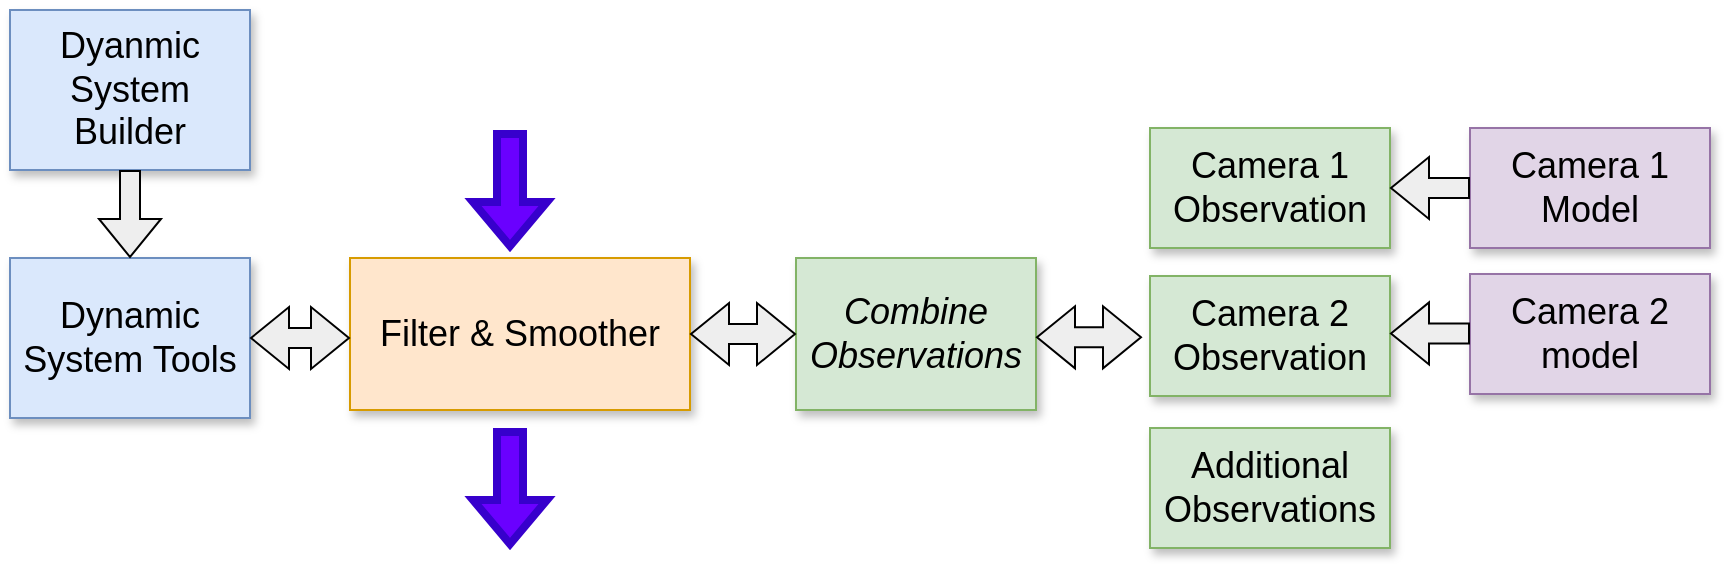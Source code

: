 <mxfile version="16.5.1" type="device"><diagram name="Page-1" id="90a13364-a465-7bf4-72fc-28e22215d7a0"><mxGraphModel dx="1102" dy="1025" grid="1" gridSize="10" guides="1" tooltips="1" connect="1" arrows="1" fold="1" page="1" pageScale="1.5" pageWidth="1169" pageHeight="826" background="none" math="0" shadow="0"><root><mxCell id="0" style=";html=1;"/><mxCell id="1" style=";html=1;" parent="0"/><mxCell id="3a17f1ce550125da-2" value="Filter &amp;amp; Smoother" style="whiteSpace=wrap;html=1;shadow=1;fontSize=18;fillColor=#ffe6cc;strokeColor=#d79b00;" parent="1" vertex="1"><mxGeometry x="770" y="454" width="170" height="76" as="geometry"/></mxCell><mxCell id="3a17f1ce550125da-4" value="&lt;i&gt;Combine Observations&lt;/i&gt;" style="whiteSpace=wrap;html=1;shadow=1;fontSize=18;fillColor=#d5e8d4;strokeColor=#82b366;" parent="1" vertex="1"><mxGeometry x="993" y="454" width="120" height="76" as="geometry"/></mxCell><mxCell id="3a17f1ce550125da-6" value="Camera 1 Observation" style="whiteSpace=wrap;html=1;shadow=1;fontSize=18;fillColor=#d5e8d4;strokeColor=#82b366;" parent="1" vertex="1"><mxGeometry x="1170" y="389" width="120" height="60" as="geometry"/></mxCell><mxCell id="3a17f1ce550125da-7" value="Camera 2 Observation" style="whiteSpace=wrap;html=1;shadow=1;fontSize=18;fillColor=#d5e8d4;strokeColor=#82b366;" parent="1" vertex="1"><mxGeometry x="1170" y="463" width="120" height="60" as="geometry"/></mxCell><mxCell id="3a17f1ce550125da-8" value="Dynamic System Tools" style="whiteSpace=wrap;html=1;shadow=1;fontSize=18;fillColor=#dae8fc;strokeColor=#6c8ebf;" parent="1" vertex="1"><mxGeometry x="600" y="454" width="120" height="80" as="geometry"/></mxCell><mxCell id="CfxZSQ16CnVq8Cmo7XjM-1" value="Dyanmic System Builder" style="whiteSpace=wrap;html=1;shadow=1;fontSize=18;fillColor=#dae8fc;strokeColor=#6c8ebf;" parent="1" vertex="1"><mxGeometry x="600" y="330" width="120" height="80" as="geometry"/></mxCell><mxCell id="CfxZSQ16CnVq8Cmo7XjM-4" value="" style="shape=flexArrow;endArrow=classic;html=1;rounded=0;endSize=6;exitX=0.5;exitY=1;exitDx=0;exitDy=0;entryX=0.5;entryY=0;entryDx=0;entryDy=0;fillColor=#eeeeee;strokeColor=default;" parent="1" source="CfxZSQ16CnVq8Cmo7XjM-1" target="3a17f1ce550125da-8" edge="1"><mxGeometry width="50" height="50" relative="1" as="geometry"><mxPoint x="550" y="489.71" as="sourcePoint"/><mxPoint x="600" y="494" as="targetPoint"/></mxGeometry></mxCell><mxCell id="CfxZSQ16CnVq8Cmo7XjM-6" value="" style="shape=flexArrow;endArrow=block;html=1;rounded=0;endSize=6;strokeColor=default;endFill=0;startArrow=block;exitX=1;exitY=0.5;exitDx=0;exitDy=0;fillColor=#eeeeee;" parent="1" source="3a17f1ce550125da-8" edge="1"><mxGeometry width="50" height="50" relative="1" as="geometry"><mxPoint x="727" y="494" as="sourcePoint"/><mxPoint x="770" y="494" as="targetPoint"/></mxGeometry></mxCell><mxCell id="CfxZSQ16CnVq8Cmo7XjM-8" value="" style="shape=flexArrow;endArrow=block;html=1;rounded=0;endSize=6;strokeColor=default;endFill=0;startArrow=block;exitX=1;exitY=0.5;exitDx=0;exitDy=0;entryX=0;entryY=0.5;entryDx=0;entryDy=0;fillColor=#eeeeee;" parent="1" source="3a17f1ce550125da-2" target="3a17f1ce550125da-4" edge="1"><mxGeometry width="50" height="50" relative="1" as="geometry"><mxPoint x="940" y="494.07" as="sourcePoint"/><mxPoint x="1007" y="493.78" as="targetPoint"/></mxGeometry></mxCell><mxCell id="CfxZSQ16CnVq8Cmo7XjM-10" value="Additional Observations" style="whiteSpace=wrap;html=1;shadow=1;fontSize=18;fillColor=#d5e8d4;strokeColor=#82b366;" parent="1" vertex="1"><mxGeometry x="1170" y="539" width="120" height="60" as="geometry"/></mxCell><mxCell id="CfxZSQ16CnVq8Cmo7XjM-11" value="" style="shape=flexArrow;endArrow=block;html=1;rounded=0;endSize=6;strokeColor=default;endFill=0;startArrow=block;exitX=1;exitY=0.5;exitDx=0;exitDy=0;entryX=0;entryY=0.5;entryDx=0;entryDy=0;fillColor=#eeeeee;" parent="1" edge="1"><mxGeometry width="50" height="50" relative="1" as="geometry"><mxPoint x="1113" y="493.67" as="sourcePoint"/><mxPoint x="1166" y="493.67" as="targetPoint"/></mxGeometry></mxCell><mxCell id="CfxZSQ16CnVq8Cmo7XjM-12" value="Camera 1 Model" style="whiteSpace=wrap;html=1;shadow=1;fontSize=18;fillColor=#e1d5e7;strokeColor=#9673a6;" parent="1" vertex="1"><mxGeometry x="1330" y="389" width="120" height="60" as="geometry"/></mxCell><mxCell id="CfxZSQ16CnVq8Cmo7XjM-13" value="Camera 2 model" style="whiteSpace=wrap;html=1;shadow=1;fontSize=18;fillColor=#e1d5e7;strokeColor=#9673a6;" parent="1" vertex="1"><mxGeometry x="1330" y="462" width="120" height="60" as="geometry"/></mxCell><mxCell id="CfxZSQ16CnVq8Cmo7XjM-15" value="" style="shape=flexArrow;endArrow=classic;html=1;rounded=0;endSize=6;exitX=0;exitY=0.5;exitDx=0;exitDy=0;fillColor=#eeeeee;strokeColor=default;" parent="1" source="CfxZSQ16CnVq8Cmo7XjM-12" edge="1"><mxGeometry width="50" height="50" relative="1" as="geometry"><mxPoint x="670" y="420" as="sourcePoint"/><mxPoint x="1290" y="419" as="targetPoint"/></mxGeometry></mxCell><mxCell id="CfxZSQ16CnVq8Cmo7XjM-16" value="" style="shape=flexArrow;endArrow=classic;html=1;rounded=0;endSize=6;exitX=0;exitY=0.5;exitDx=0;exitDy=0;fillColor=#eeeeee;strokeColor=default;" parent="1" edge="1"><mxGeometry width="50" height="50" relative="1" as="geometry"><mxPoint x="1330" y="491.7" as="sourcePoint"/><mxPoint x="1290" y="491.7" as="targetPoint"/></mxGeometry></mxCell><mxCell id="CfxZSQ16CnVq8Cmo7XjM-17" value="" style="shape=flexArrow;endArrow=classic;html=1;rounded=0;endSize=6;strokeColor=#3700CC;fillColor=#6a00ff;strokeWidth=4;" parent="1" edge="1"><mxGeometry width="50" height="50" relative="1" as="geometry"><mxPoint x="850" y="390" as="sourcePoint"/><mxPoint x="850" y="450" as="targetPoint"/></mxGeometry></mxCell><mxCell id="CfxZSQ16CnVq8Cmo7XjM-18" value="" style="shape=flexArrow;endArrow=classic;html=1;rounded=0;endSize=6;strokeColor=#3700CC;fillColor=#6a00ff;strokeWidth=4;" parent="1" edge="1"><mxGeometry width="50" height="50" relative="1" as="geometry"><mxPoint x="850" y="539" as="sourcePoint"/><mxPoint x="850" y="599" as="targetPoint"/></mxGeometry></mxCell><mxCell id="CfxZSQ16CnVq8Cmo7XjM-19" value="&lt;b&gt;&lt;font style=&quot;font-size: 18px&quot;&gt;t-1&lt;/font&gt;&lt;/b&gt;" style="text;html=1;align=center;verticalAlign=middle;whiteSpace=wrap;rounded=0;fillColor=none;strokeColor=none;fontColor=#FFFFFF;" parent="1" vertex="1"><mxGeometry x="847" y="389" width="60" height="30" as="geometry"/></mxCell><mxCell id="CfxZSQ16CnVq8Cmo7XjM-20" value="&lt;b&gt;&lt;font style=&quot;font-size: 18px&quot;&gt;t&lt;/font&gt;&lt;/b&gt;" style="text;html=1;align=center;verticalAlign=middle;whiteSpace=wrap;rounded=0;fillColor=none;strokeColor=none;fontColor=#FFFFFF;" parent="1" vertex="1"><mxGeometry x="847" y="539" width="60" height="30" as="geometry"/></mxCell></root></mxGraphModel></diagram></mxfile>